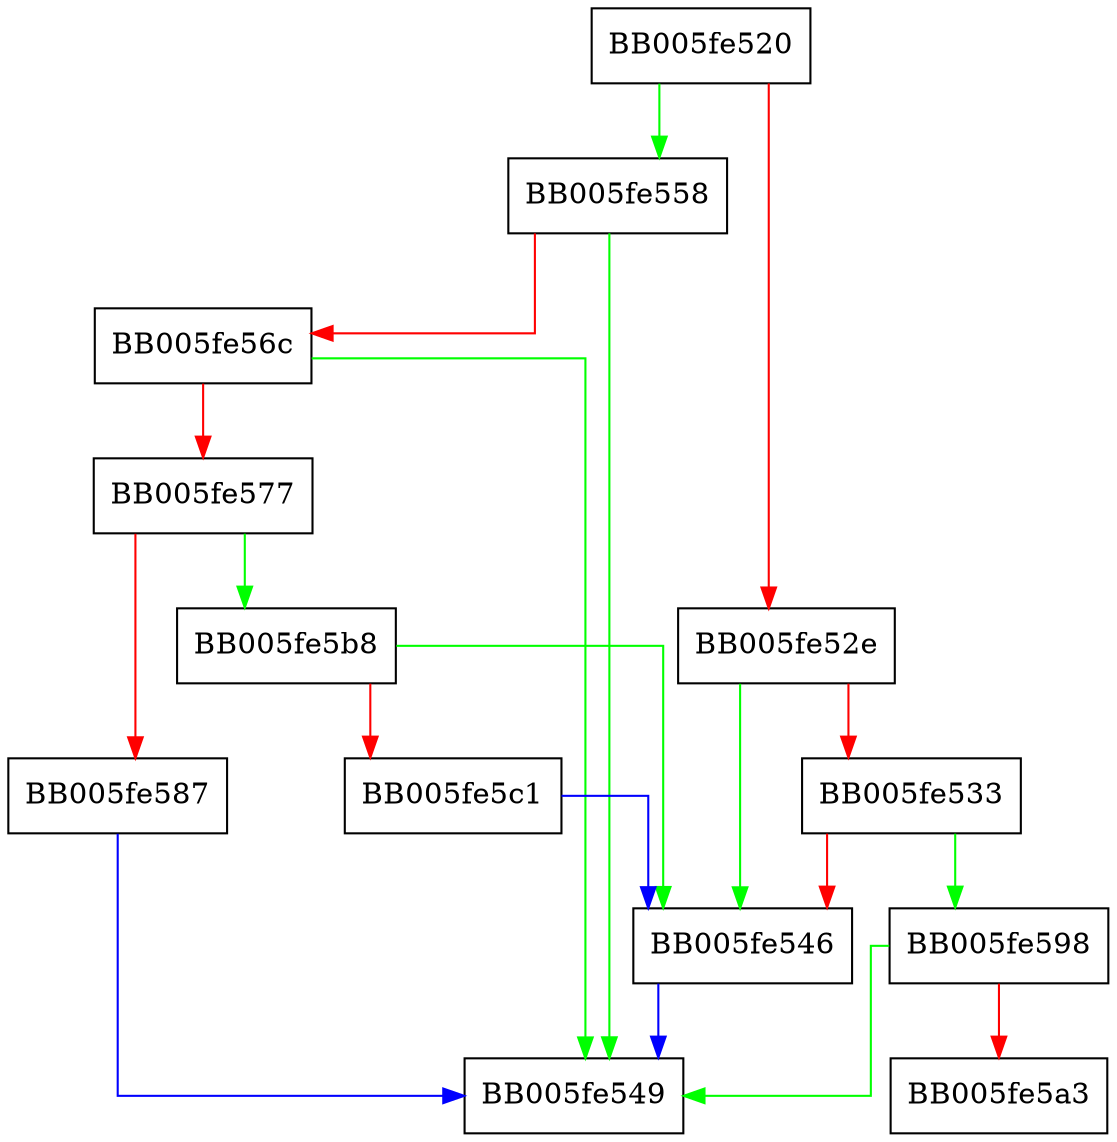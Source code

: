 digraph core_provider_up_ref_intern {
  node [shape="box"];
  graph [splines=ortho];
  BB005fe520 -> BB005fe558 [color="green"];
  BB005fe520 -> BB005fe52e [color="red"];
  BB005fe52e -> BB005fe546 [color="green"];
  BB005fe52e -> BB005fe533 [color="red"];
  BB005fe533 -> BB005fe598 [color="green"];
  BB005fe533 -> BB005fe546 [color="red"];
  BB005fe546 -> BB005fe549 [color="blue"];
  BB005fe558 -> BB005fe549 [color="green"];
  BB005fe558 -> BB005fe56c [color="red"];
  BB005fe56c -> BB005fe549 [color="green"];
  BB005fe56c -> BB005fe577 [color="red"];
  BB005fe577 -> BB005fe5b8 [color="green"];
  BB005fe577 -> BB005fe587 [color="red"];
  BB005fe587 -> BB005fe549 [color="blue"];
  BB005fe598 -> BB005fe549 [color="green"];
  BB005fe598 -> BB005fe5a3 [color="red"];
  BB005fe5b8 -> BB005fe546 [color="green"];
  BB005fe5b8 -> BB005fe5c1 [color="red"];
  BB005fe5c1 -> BB005fe546 [color="blue"];
}